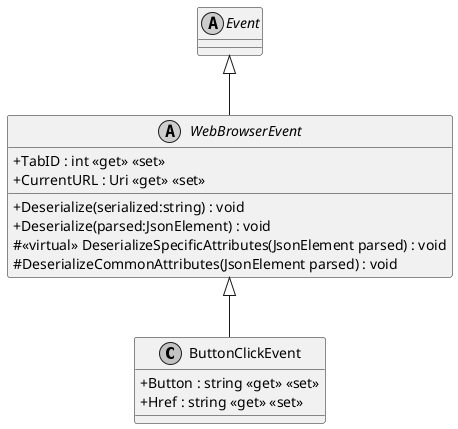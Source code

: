 @startuml
skinparam monochrome true
skinparam classAttributeIconSize 0

class ButtonClickEvent {
    + Button : string <<get>> <<set>>
    + Href : string <<get>> <<set>>
}
abstract class WebBrowserEvent {
    + TabID : int <<get>> <<set>>
    + Deserialize(serialized:string) : void
    + Deserialize(parsed:JsonElement) : void
    # <<virtual>> DeserializeSpecificAttributes(JsonElement parsed) : void
    # DeserializeCommonAttributes(JsonElement parsed) : void
    + CurrentURL : Uri <<get>> <<set>>
}

abstract class Event
WebBrowserEvent <|-- ButtonClickEvent
Event <|-- WebBrowserEvent
@enduml
